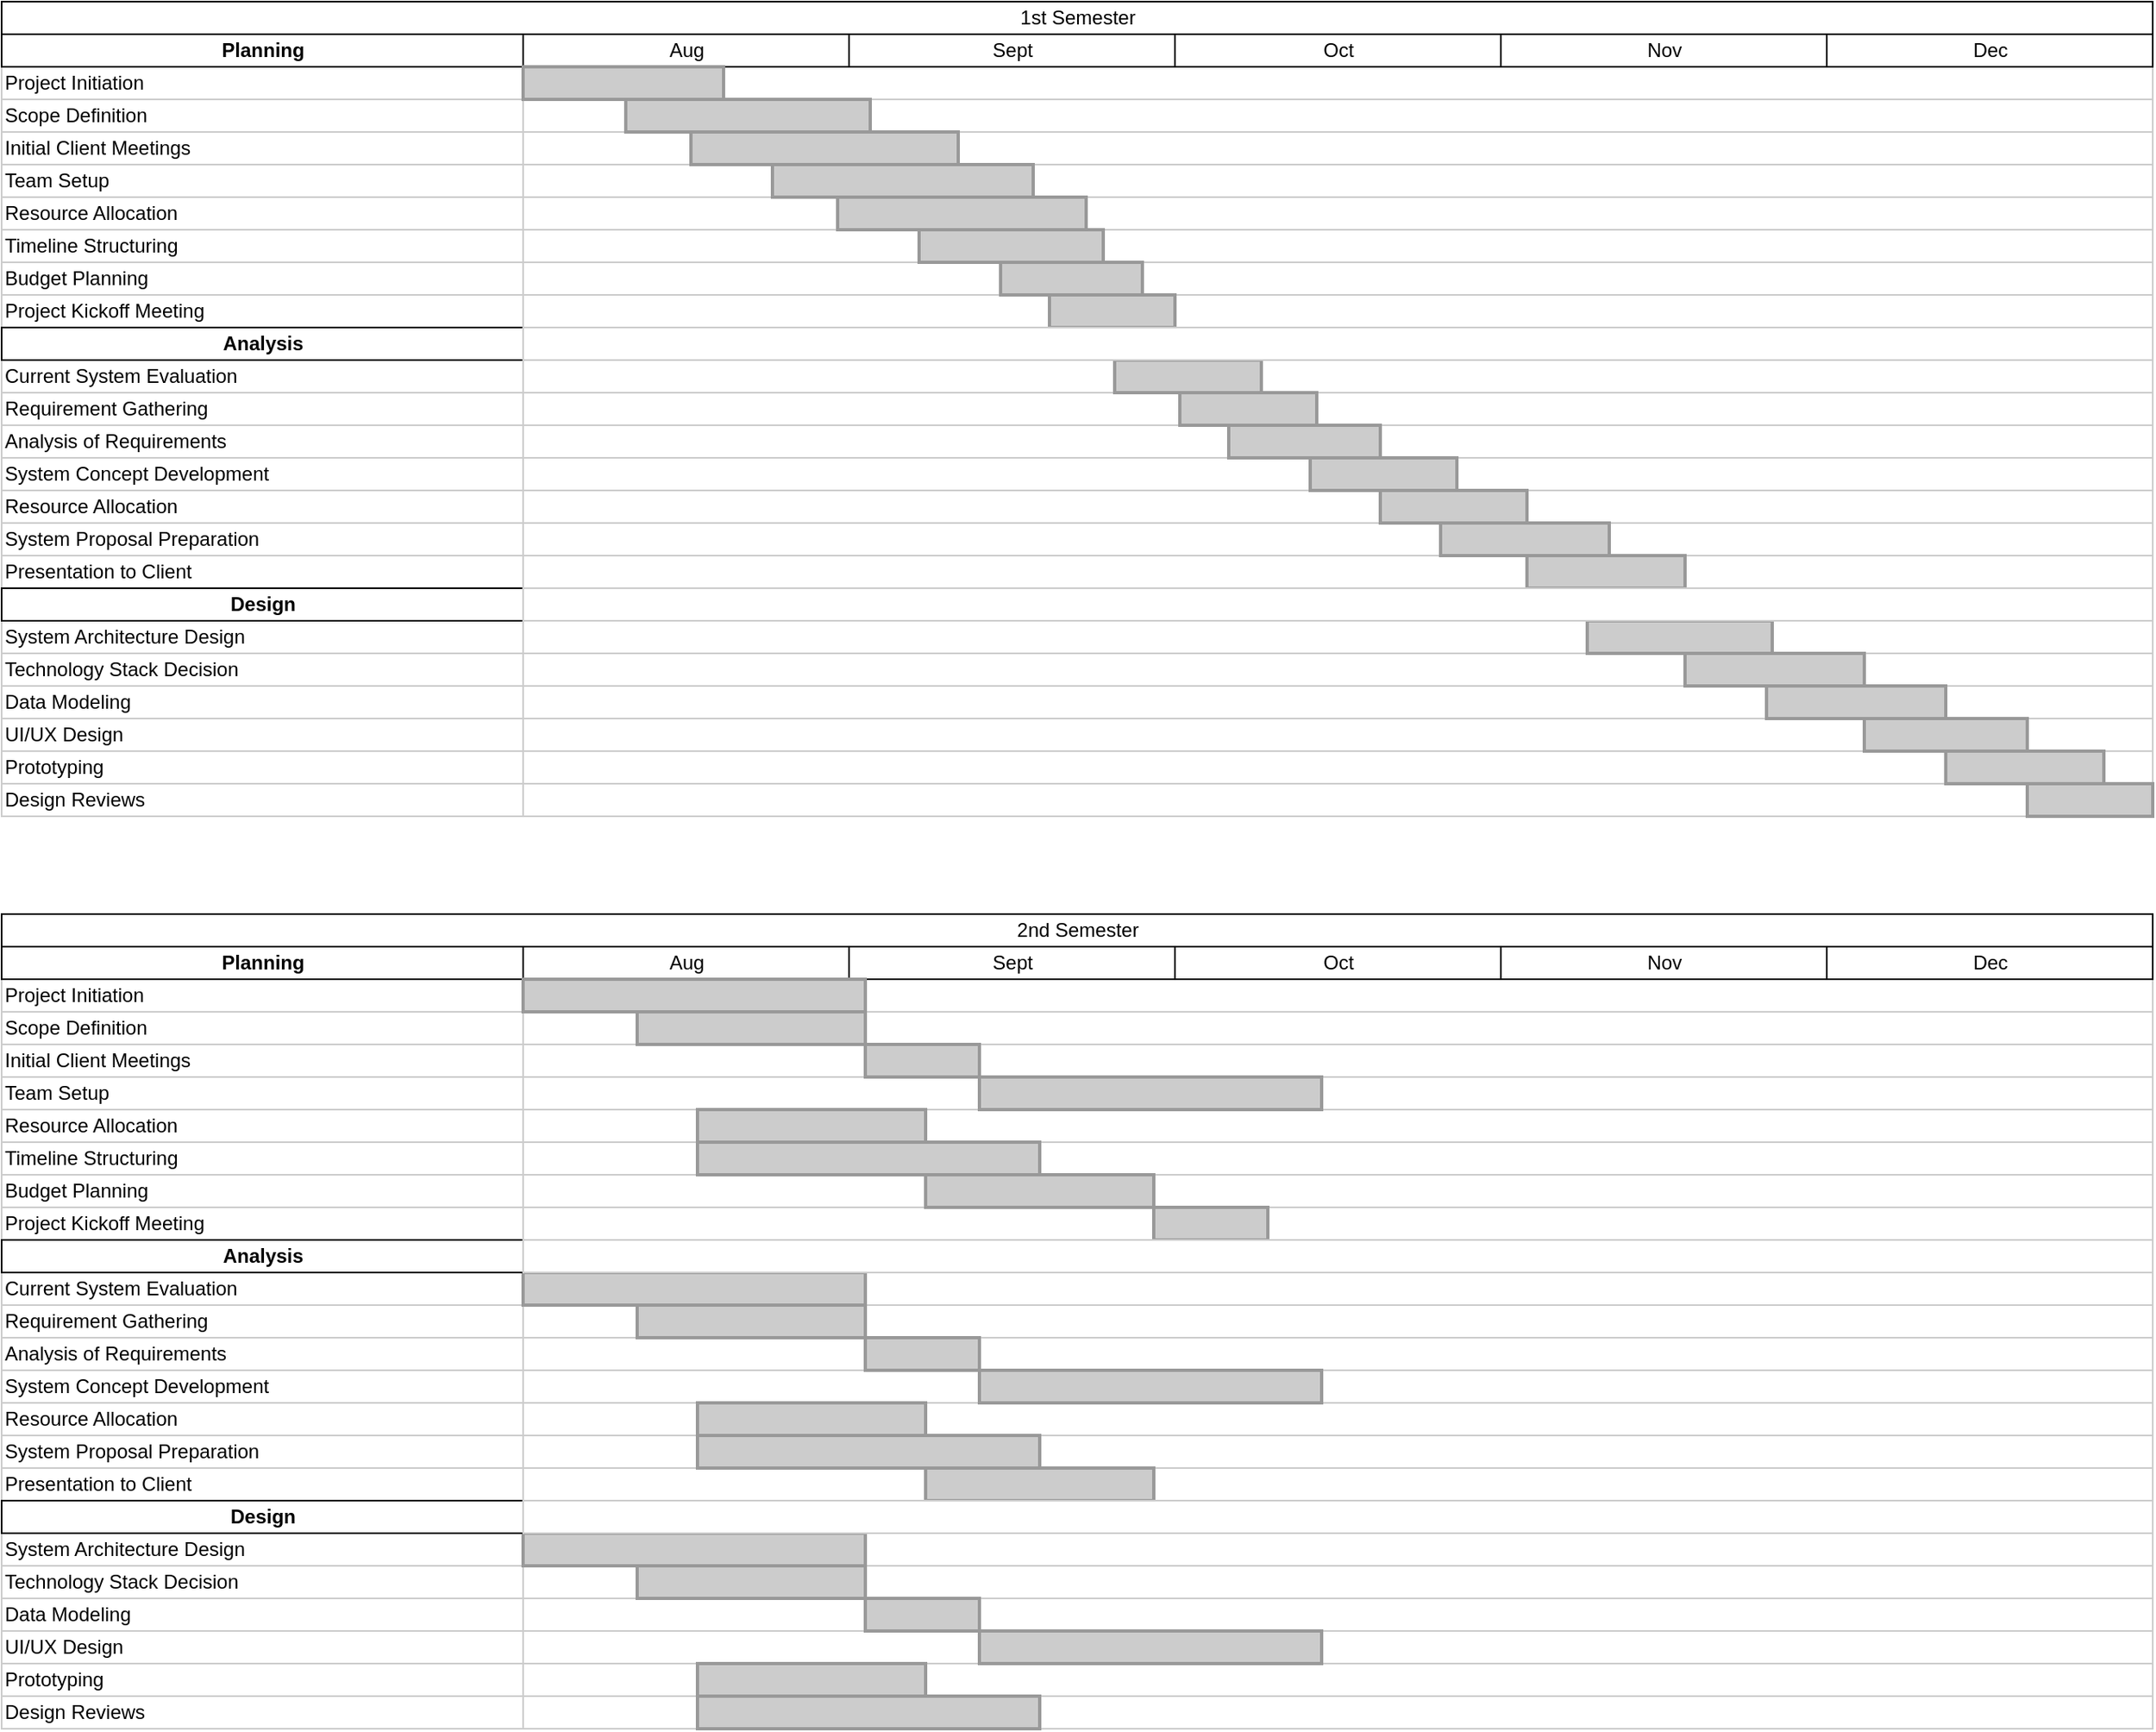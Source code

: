 <mxfile version="24.7.17">
  <diagram name="Page-1" id="fc2ac565-0d4e-3f0d-88b0-a54af1634ed7">
    <mxGraphModel dx="1687" dy="875" grid="1" gridSize="10" guides="1" tooltips="1" connect="0" arrows="1" fold="1" page="1" pageScale="1.5" pageWidth="1169" pageHeight="827" background="none" math="0" shadow="0">
      <root>
        <mxCell id="0" style=";html=1;" />
        <mxCell id="1" style=";html=1;" parent="0" />
        <mxCell id="75" value="Project Initiation" style="align=left;strokeColor=#CCCCCC;html=1;" parent="1" vertex="1">
          <mxGeometry x="297.0" y="210.0" width="320.0" height="20.0" as="geometry" />
        </mxCell>
        <mxCell id="80" value="Scope Definition" style="align=left;strokeColor=#CCCCCC;html=1;" parent="1" vertex="1">
          <mxGeometry x="297" y="230.0" width="320" height="20" as="geometry" />
        </mxCell>
        <mxCell id="85" value="Initial Client Meetings" style="align=left;strokeColor=#CCCCCC;html=1;" parent="1" vertex="1">
          <mxGeometry x="297.0" y="250.0" width="320.0" height="20" as="geometry" />
        </mxCell>
        <mxCell id="90" value="Team Setup" style="align=left;strokeColor=#CCCCCC;html=1;" parent="1" vertex="1">
          <mxGeometry x="297.0" y="270.0" width="320.0" height="20" as="geometry" />
        </mxCell>
        <mxCell id="95" value="Resource Allocation" style="align=left;strokeColor=#CCCCCC;html=1;" parent="1" vertex="1">
          <mxGeometry x="297.0" y="290.0" width="320.0" height="20" as="geometry" />
        </mxCell>
        <mxCell id="100" value="Timeline Structuring" style="align=left;strokeColor=#CCCCCC;html=1;" parent="1" vertex="1">
          <mxGeometry x="297.0" y="310.0" width="320.0" height="20" as="geometry" />
        </mxCell>
        <mxCell id="2" value="&lt;b&gt;Planning&lt;/b&gt;" style="strokeWidth=1;fontStyle=0;html=1;" parent="1" vertex="1">
          <mxGeometry x="297" y="190" width="320" height="20" as="geometry" />
        </mxCell>
        <mxCell id="67c90442a009f359-289" value="Budget Planning" style="align=left;strokeColor=#CCCCCC;html=1;" parent="1" vertex="1">
          <mxGeometry x="297.0" y="330.0" width="320.0" height="20" as="geometry" />
        </mxCell>
        <mxCell id="67c90442a009f359-290" value="Project Kickoff Meeting" style="align=left;strokeColor=#CCCCCC;html=1;" parent="1" vertex="1">
          <mxGeometry x="297.0" y="350.0" width="320.0" height="20" as="geometry" />
        </mxCell>
        <mxCell id="67c90442a009f359-291" value="" style="align=left;strokeColor=#CCCCCC;html=1;" parent="1" vertex="1">
          <mxGeometry x="617" y="210" width="1000" height="20" as="geometry" />
        </mxCell>
        <mxCell id="4" value="Aug" style="strokeWidth=1;fontStyle=0;html=1;" parent="1" vertex="1">
          <mxGeometry x="617" y="190" width="200" height="20" as="geometry" />
        </mxCell>
        <mxCell id="67c90442a009f359-278" value="Sept" style="strokeWidth=1;fontStyle=0;html=1;" parent="1" vertex="1">
          <mxGeometry x="817" y="190" width="200" height="20" as="geometry" />
        </mxCell>
        <mxCell id="67c90442a009f359-279" value="Oct" style="strokeWidth=1;fontStyle=0;html=1;" parent="1" vertex="1">
          <mxGeometry x="1017" y="190" width="200" height="20" as="geometry" />
        </mxCell>
        <mxCell id="67c90442a009f359-280" value="Nov" style="strokeWidth=1;fontStyle=0;html=1;" parent="1" vertex="1">
          <mxGeometry x="1217" y="190" width="200" height="20" as="geometry" />
        </mxCell>
        <mxCell id="67c90442a009f359-281" value="Dec" style="strokeWidth=1;fontStyle=0;html=1;" parent="1" vertex="1">
          <mxGeometry x="1417" y="190" width="200" height="20" as="geometry" />
        </mxCell>
        <mxCell id="67c90442a009f359-292" value="" style="align=left;strokeColor=#CCCCCC;html=1;" parent="1" vertex="1">
          <mxGeometry x="617" y="230" width="1000" height="20" as="geometry" />
        </mxCell>
        <mxCell id="67c90442a009f359-293" value="" style="align=left;strokeColor=#CCCCCC;html=1;" parent="1" vertex="1">
          <mxGeometry x="617" y="250" width="1000" height="20" as="geometry" />
        </mxCell>
        <mxCell id="67c90442a009f359-294" value="" style="align=left;strokeColor=#CCCCCC;html=1;" parent="1" vertex="1">
          <mxGeometry x="617" y="270" width="1000" height="20" as="geometry" />
        </mxCell>
        <mxCell id="67c90442a009f359-295" value="" style="align=left;strokeColor=#CCCCCC;html=1;" parent="1" vertex="1">
          <mxGeometry x="617" y="290" width="1000" height="20" as="geometry" />
        </mxCell>
        <mxCell id="67c90442a009f359-296" value="" style="align=left;strokeColor=#CCCCCC;html=1;" parent="1" vertex="1">
          <mxGeometry x="617" y="310" width="1000" height="20" as="geometry" />
        </mxCell>
        <mxCell id="67c90442a009f359-297" value="" style="align=left;strokeColor=#CCCCCC;html=1;" parent="1" vertex="1">
          <mxGeometry x="617" y="330" width="1000" height="20" as="geometry" />
        </mxCell>
        <mxCell id="67c90442a009f359-298" value="" style="align=left;strokeColor=#CCCCCC;html=1;" parent="1" vertex="1">
          <mxGeometry x="617" y="350" width="1000" height="20" as="geometry" />
        </mxCell>
        <mxCell id="67c90442a009f359-299" value="" style="whiteSpace=wrap;html=1;strokeWidth=2;fillColor=#CCCCCC;gradientColor=none;fontSize=14;align=center;strokeColor=#999999;" parent="1" vertex="1">
          <mxGeometry x="617" y="210" width="123" height="20" as="geometry" />
        </mxCell>
        <mxCell id="67c90442a009f359-300" value="" style="whiteSpace=wrap;html=1;strokeWidth=2;fillColor=#CCCCCC;gradientColor=none;fontSize=14;align=center;strokeColor=#999999;" parent="1" vertex="1">
          <mxGeometry x="680" y="230" width="150" height="20" as="geometry" />
        </mxCell>
        <mxCell id="67c90442a009f359-301" value="" style="whiteSpace=wrap;html=1;strokeWidth=2;fillColor=#CCCCCC;gradientColor=none;fontSize=14;align=center;strokeColor=#999999;" parent="1" vertex="1">
          <mxGeometry x="720" y="250" width="164" height="20" as="geometry" />
        </mxCell>
        <mxCell id="67c90442a009f359-302" value="" style="whiteSpace=wrap;html=1;strokeWidth=2;fillColor=#CCCCCC;gradientColor=none;fontSize=14;align=center;strokeColor=#999999;" parent="1" vertex="1">
          <mxGeometry x="770" y="270" width="160" height="20" as="geometry" />
        </mxCell>
        <mxCell id="67c90442a009f359-303" value="" style="whiteSpace=wrap;html=1;strokeWidth=2;fillColor=#CCCCCC;gradientColor=none;fontSize=14;align=center;strokeColor=#999999;" parent="1" vertex="1">
          <mxGeometry x="810" y="290" width="152.5" height="20" as="geometry" />
        </mxCell>
        <mxCell id="67c90442a009f359-304" value="" style="whiteSpace=wrap;html=1;strokeWidth=2;fillColor=#CCCCCC;gradientColor=none;fontSize=14;align=center;strokeColor=#999999;" parent="1" vertex="1">
          <mxGeometry x="860" y="310" width="113" height="20" as="geometry" />
        </mxCell>
        <mxCell id="67c90442a009f359-305" value="" style="whiteSpace=wrap;html=1;strokeWidth=2;fillColor=#CCCCCC;gradientColor=none;fontSize=14;align=center;strokeColor=#999999;" parent="1" vertex="1">
          <mxGeometry x="910" y="330" width="87" height="20" as="geometry" />
        </mxCell>
        <mxCell id="67c90442a009f359-306" value="" style="whiteSpace=wrap;html=1;strokeWidth=2;fillColor=#CCCCCC;gradientColor=none;fontSize=14;align=center;strokeColor=#999999;" parent="1" vertex="1">
          <mxGeometry x="940" y="350" width="77" height="20" as="geometry" />
        </mxCell>
        <mxCell id="IT2jW9cjP_Kab51hzpos-100" value="1st Semester" style="strokeWidth=1;fontStyle=0;html=1;" vertex="1" parent="1">
          <mxGeometry x="297" y="170" width="1320" height="20" as="geometry" />
        </mxCell>
        <mxCell id="IT2jW9cjP_Kab51hzpos-101" value="Current System Evaluation" style="align=left;strokeColor=#CCCCCC;html=1;" vertex="1" parent="1">
          <mxGeometry x="297.0" y="390.0" width="320.0" height="20.0" as="geometry" />
        </mxCell>
        <mxCell id="IT2jW9cjP_Kab51hzpos-102" value="Requirement Gathering" style="align=left;strokeColor=#CCCCCC;html=1;" vertex="1" parent="1">
          <mxGeometry x="297" y="410.0" width="320" height="20" as="geometry" />
        </mxCell>
        <mxCell id="IT2jW9cjP_Kab51hzpos-103" value="Analysis of Requirements" style="align=left;strokeColor=#CCCCCC;html=1;" vertex="1" parent="1">
          <mxGeometry x="297.0" y="430.0" width="320.0" height="20" as="geometry" />
        </mxCell>
        <mxCell id="IT2jW9cjP_Kab51hzpos-104" value="System Concept Development" style="align=left;strokeColor=#CCCCCC;html=1;" vertex="1" parent="1">
          <mxGeometry x="297.0" y="450.0" width="320.0" height="20" as="geometry" />
        </mxCell>
        <mxCell id="IT2jW9cjP_Kab51hzpos-105" value="Resource Allocation" style="align=left;strokeColor=#CCCCCC;html=1;" vertex="1" parent="1">
          <mxGeometry x="297.0" y="470.0" width="320.0" height="20" as="geometry" />
        </mxCell>
        <mxCell id="IT2jW9cjP_Kab51hzpos-106" value="System Proposal Preparation" style="align=left;strokeColor=#CCCCCC;html=1;" vertex="1" parent="1">
          <mxGeometry x="297.0" y="490.0" width="320.0" height="20" as="geometry" />
        </mxCell>
        <mxCell id="IT2jW9cjP_Kab51hzpos-107" value="Presentation to Client" style="align=left;strokeColor=#CCCCCC;html=1;" vertex="1" parent="1">
          <mxGeometry x="297.0" y="510.0" width="320.0" height="20" as="geometry" />
        </mxCell>
        <mxCell id="IT2jW9cjP_Kab51hzpos-109" value="" style="align=left;strokeColor=#CCCCCC;html=1;" vertex="1" parent="1">
          <mxGeometry x="617" y="390" width="1000" height="20" as="geometry" />
        </mxCell>
        <mxCell id="IT2jW9cjP_Kab51hzpos-110" value="" style="align=left;strokeColor=#CCCCCC;html=1;" vertex="1" parent="1">
          <mxGeometry x="617" y="410" width="1000" height="20" as="geometry" />
        </mxCell>
        <mxCell id="IT2jW9cjP_Kab51hzpos-111" value="" style="align=left;strokeColor=#CCCCCC;html=1;" vertex="1" parent="1">
          <mxGeometry x="617" y="430" width="1000" height="20" as="geometry" />
        </mxCell>
        <mxCell id="IT2jW9cjP_Kab51hzpos-112" value="" style="align=left;strokeColor=#CCCCCC;html=1;" vertex="1" parent="1">
          <mxGeometry x="617" y="450" width="1000" height="20" as="geometry" />
        </mxCell>
        <mxCell id="IT2jW9cjP_Kab51hzpos-113" value="" style="align=left;strokeColor=#CCCCCC;html=1;" vertex="1" parent="1">
          <mxGeometry x="617" y="470" width="1000" height="20" as="geometry" />
        </mxCell>
        <mxCell id="IT2jW9cjP_Kab51hzpos-114" value="" style="align=left;strokeColor=#CCCCCC;html=1;" vertex="1" parent="1">
          <mxGeometry x="617" y="490" width="1000" height="20" as="geometry" />
        </mxCell>
        <mxCell id="IT2jW9cjP_Kab51hzpos-115" value="" style="align=left;strokeColor=#CCCCCC;html=1;" vertex="1" parent="1">
          <mxGeometry x="617" y="510" width="1000" height="20" as="geometry" />
        </mxCell>
        <mxCell id="IT2jW9cjP_Kab51hzpos-117" value="" style="whiteSpace=wrap;html=1;strokeWidth=2;fillColor=#CCCCCC;gradientColor=none;fontSize=14;align=center;strokeColor=#999999;" vertex="1" parent="1">
          <mxGeometry x="980" y="390" width="90" height="20" as="geometry" />
        </mxCell>
        <mxCell id="IT2jW9cjP_Kab51hzpos-118" value="" style="whiteSpace=wrap;html=1;strokeWidth=2;fillColor=#CCCCCC;gradientColor=none;fontSize=14;align=center;strokeColor=#999999;" vertex="1" parent="1">
          <mxGeometry x="1020" y="410" width="84" height="20" as="geometry" />
        </mxCell>
        <mxCell id="IT2jW9cjP_Kab51hzpos-119" value="" style="whiteSpace=wrap;html=1;strokeWidth=2;fillColor=#CCCCCC;gradientColor=none;fontSize=14;align=center;strokeColor=#999999;" vertex="1" parent="1">
          <mxGeometry x="1050" y="430" width="93" height="20" as="geometry" />
        </mxCell>
        <mxCell id="IT2jW9cjP_Kab51hzpos-120" value="" style="whiteSpace=wrap;html=1;strokeWidth=2;fillColor=#CCCCCC;gradientColor=none;fontSize=14;align=center;strokeColor=#999999;" vertex="1" parent="1">
          <mxGeometry x="1100" y="450" width="90" height="20" as="geometry" />
        </mxCell>
        <mxCell id="IT2jW9cjP_Kab51hzpos-121" value="" style="whiteSpace=wrap;html=1;strokeWidth=2;fillColor=#CCCCCC;gradientColor=none;fontSize=14;align=center;strokeColor=#999999;" vertex="1" parent="1">
          <mxGeometry x="1143" y="470" width="90" height="20" as="geometry" />
        </mxCell>
        <mxCell id="IT2jW9cjP_Kab51hzpos-122" value="" style="whiteSpace=wrap;html=1;strokeWidth=2;fillColor=#CCCCCC;gradientColor=none;fontSize=14;align=center;strokeColor=#999999;" vertex="1" parent="1">
          <mxGeometry x="1180" y="490" width="103.5" height="20" as="geometry" />
        </mxCell>
        <mxCell id="IT2jW9cjP_Kab51hzpos-123" value="" style="whiteSpace=wrap;html=1;strokeWidth=2;fillColor=#CCCCCC;gradientColor=none;fontSize=14;align=center;strokeColor=#999999;" vertex="1" parent="1">
          <mxGeometry x="1233" y="510" width="97" height="20" as="geometry" />
        </mxCell>
        <mxCell id="IT2jW9cjP_Kab51hzpos-125" value="&lt;b&gt;Analysis&lt;/b&gt;" style="strokeWidth=1;fontStyle=0;html=1;" vertex="1" parent="1">
          <mxGeometry x="297" y="370" width="320" height="20" as="geometry" />
        </mxCell>
        <mxCell id="IT2jW9cjP_Kab51hzpos-126" value="" style="align=left;strokeColor=#CCCCCC;html=1;flipH=1;" vertex="1" parent="1">
          <mxGeometry x="617" y="370" width="1000" height="20" as="geometry" />
        </mxCell>
        <mxCell id="IT2jW9cjP_Kab51hzpos-127" value="System Architecture Design" style="align=left;strokeColor=#CCCCCC;html=1;" vertex="1" parent="1">
          <mxGeometry x="297.0" y="550.0" width="320.0" height="20.0" as="geometry" />
        </mxCell>
        <mxCell id="IT2jW9cjP_Kab51hzpos-128" value="Technology Stack Decision" style="align=left;strokeColor=#CCCCCC;html=1;" vertex="1" parent="1">
          <mxGeometry x="297" y="570.0" width="320" height="20" as="geometry" />
        </mxCell>
        <mxCell id="IT2jW9cjP_Kab51hzpos-129" value="Data Modeling" style="align=left;strokeColor=#CCCCCC;html=1;" vertex="1" parent="1">
          <mxGeometry x="297.0" y="590.0" width="320.0" height="20" as="geometry" />
        </mxCell>
        <mxCell id="IT2jW9cjP_Kab51hzpos-130" value="UI/UX Design" style="align=left;strokeColor=#CCCCCC;html=1;" vertex="1" parent="1">
          <mxGeometry x="297.0" y="610.0" width="320.0" height="20" as="geometry" />
        </mxCell>
        <mxCell id="IT2jW9cjP_Kab51hzpos-131" value="Prototyping" style="align=left;strokeColor=#CCCCCC;html=1;" vertex="1" parent="1">
          <mxGeometry x="297.0" y="630.0" width="320.0" height="20" as="geometry" />
        </mxCell>
        <mxCell id="IT2jW9cjP_Kab51hzpos-132" value="Design Reviews" style="align=left;strokeColor=#CCCCCC;html=1;" vertex="1" parent="1">
          <mxGeometry x="297.0" y="650.0" width="320.0" height="20" as="geometry" />
        </mxCell>
        <mxCell id="IT2jW9cjP_Kab51hzpos-134" value="" style="align=left;strokeColor=#CCCCCC;html=1;" vertex="1" parent="1">
          <mxGeometry x="617" y="550" width="1000" height="20" as="geometry" />
        </mxCell>
        <mxCell id="IT2jW9cjP_Kab51hzpos-135" value="" style="align=left;strokeColor=#CCCCCC;html=1;" vertex="1" parent="1">
          <mxGeometry x="617" y="570" width="1000" height="20" as="geometry" />
        </mxCell>
        <mxCell id="IT2jW9cjP_Kab51hzpos-136" value="" style="align=left;strokeColor=#CCCCCC;html=1;" vertex="1" parent="1">
          <mxGeometry x="617" y="590" width="1000" height="20" as="geometry" />
        </mxCell>
        <mxCell id="IT2jW9cjP_Kab51hzpos-137" value="" style="align=left;strokeColor=#CCCCCC;html=1;" vertex="1" parent="1">
          <mxGeometry x="617" y="610" width="1000" height="20" as="geometry" />
        </mxCell>
        <mxCell id="IT2jW9cjP_Kab51hzpos-138" value="" style="align=left;strokeColor=#CCCCCC;html=1;" vertex="1" parent="1">
          <mxGeometry x="617" y="630" width="1000" height="20" as="geometry" />
        </mxCell>
        <mxCell id="IT2jW9cjP_Kab51hzpos-139" value="" style="align=left;strokeColor=#CCCCCC;html=1;" vertex="1" parent="1">
          <mxGeometry x="617" y="650" width="1000" height="20" as="geometry" />
        </mxCell>
        <mxCell id="IT2jW9cjP_Kab51hzpos-141" value="" style="whiteSpace=wrap;html=1;strokeWidth=2;fillColor=#CCCCCC;gradientColor=none;fontSize=14;align=center;strokeColor=#999999;" vertex="1" parent="1">
          <mxGeometry x="1270" y="550" width="113.5" height="20" as="geometry" />
        </mxCell>
        <mxCell id="IT2jW9cjP_Kab51hzpos-142" value="" style="whiteSpace=wrap;html=1;strokeWidth=2;fillColor=#CCCCCC;gradientColor=none;fontSize=14;align=center;strokeColor=#999999;" vertex="1" parent="1">
          <mxGeometry x="1330" y="570" width="110" height="20" as="geometry" />
        </mxCell>
        <mxCell id="IT2jW9cjP_Kab51hzpos-143" value="" style="whiteSpace=wrap;html=1;strokeWidth=2;fillColor=#CCCCCC;gradientColor=none;fontSize=14;align=center;strokeColor=#999999;" vertex="1" parent="1">
          <mxGeometry x="1380" y="590" width="110" height="20" as="geometry" />
        </mxCell>
        <mxCell id="IT2jW9cjP_Kab51hzpos-144" value="" style="whiteSpace=wrap;html=1;strokeWidth=2;fillColor=#CCCCCC;gradientColor=none;fontSize=14;align=center;strokeColor=#999999;" vertex="1" parent="1">
          <mxGeometry x="1440" y="610" width="100" height="20" as="geometry" />
        </mxCell>
        <mxCell id="IT2jW9cjP_Kab51hzpos-145" value="" style="whiteSpace=wrap;html=1;strokeWidth=2;fillColor=#CCCCCC;gradientColor=none;fontSize=14;align=center;strokeColor=#999999;" vertex="1" parent="1">
          <mxGeometry x="1490" y="630" width="97" height="20" as="geometry" />
        </mxCell>
        <mxCell id="IT2jW9cjP_Kab51hzpos-146" value="" style="whiteSpace=wrap;html=1;strokeWidth=2;fillColor=#CCCCCC;gradientColor=none;fontSize=14;align=center;strokeColor=#999999;" vertex="1" parent="1">
          <mxGeometry x="1540" y="650" width="77" height="20" as="geometry" />
        </mxCell>
        <mxCell id="IT2jW9cjP_Kab51hzpos-148" value="&lt;b&gt;Design&lt;/b&gt;" style="strokeWidth=1;fontStyle=0;html=1;" vertex="1" parent="1">
          <mxGeometry x="297" y="530" width="320" height="20" as="geometry" />
        </mxCell>
        <mxCell id="IT2jW9cjP_Kab51hzpos-149" value="" style="align=left;strokeColor=#CCCCCC;html=1;flipH=1;" vertex="1" parent="1">
          <mxGeometry x="617" y="530" width="1000" height="20" as="geometry" />
        </mxCell>
        <mxCell id="IT2jW9cjP_Kab51hzpos-150" value="Project Initiation" style="align=left;strokeColor=#CCCCCC;html=1;" vertex="1" parent="1">
          <mxGeometry x="297.0" y="770.0" width="320.0" height="20.0" as="geometry" />
        </mxCell>
        <mxCell id="IT2jW9cjP_Kab51hzpos-151" value="Scope Definition" style="align=left;strokeColor=#CCCCCC;html=1;" vertex="1" parent="1">
          <mxGeometry x="297" y="790.0" width="320" height="20" as="geometry" />
        </mxCell>
        <mxCell id="IT2jW9cjP_Kab51hzpos-152" value="Initial Client Meetings" style="align=left;strokeColor=#CCCCCC;html=1;" vertex="1" parent="1">
          <mxGeometry x="297.0" y="810.0" width="320.0" height="20" as="geometry" />
        </mxCell>
        <mxCell id="IT2jW9cjP_Kab51hzpos-153" value="Team Setup" style="align=left;strokeColor=#CCCCCC;html=1;" vertex="1" parent="1">
          <mxGeometry x="297.0" y="830.0" width="320.0" height="20" as="geometry" />
        </mxCell>
        <mxCell id="IT2jW9cjP_Kab51hzpos-154" value="Resource Allocation" style="align=left;strokeColor=#CCCCCC;html=1;" vertex="1" parent="1">
          <mxGeometry x="297.0" y="850.0" width="320.0" height="20" as="geometry" />
        </mxCell>
        <mxCell id="IT2jW9cjP_Kab51hzpos-155" value="Timeline Structuring" style="align=left;strokeColor=#CCCCCC;html=1;" vertex="1" parent="1">
          <mxGeometry x="297.0" y="870.0" width="320.0" height="20" as="geometry" />
        </mxCell>
        <mxCell id="IT2jW9cjP_Kab51hzpos-156" value="&lt;b&gt;Planning&lt;/b&gt;" style="strokeWidth=1;fontStyle=0;html=1;" vertex="1" parent="1">
          <mxGeometry x="297" y="750" width="320" height="20" as="geometry" />
        </mxCell>
        <mxCell id="IT2jW9cjP_Kab51hzpos-157" value="Budget Planning" style="align=left;strokeColor=#CCCCCC;html=1;" vertex="1" parent="1">
          <mxGeometry x="297.0" y="890.0" width="320.0" height="20" as="geometry" />
        </mxCell>
        <mxCell id="IT2jW9cjP_Kab51hzpos-158" value="Project Kickoff Meeting" style="align=left;strokeColor=#CCCCCC;html=1;" vertex="1" parent="1">
          <mxGeometry x="297.0" y="910.0" width="320.0" height="20" as="geometry" />
        </mxCell>
        <mxCell id="IT2jW9cjP_Kab51hzpos-159" value="" style="align=left;strokeColor=#CCCCCC;html=1;" vertex="1" parent="1">
          <mxGeometry x="617" y="770" width="1000" height="20" as="geometry" />
        </mxCell>
        <mxCell id="IT2jW9cjP_Kab51hzpos-160" value="Aug" style="strokeWidth=1;fontStyle=0;html=1;" vertex="1" parent="1">
          <mxGeometry x="617" y="750" width="200" height="20" as="geometry" />
        </mxCell>
        <mxCell id="IT2jW9cjP_Kab51hzpos-161" value="Sept" style="strokeWidth=1;fontStyle=0;html=1;" vertex="1" parent="1">
          <mxGeometry x="817" y="750" width="200" height="20" as="geometry" />
        </mxCell>
        <mxCell id="IT2jW9cjP_Kab51hzpos-162" value="Oct" style="strokeWidth=1;fontStyle=0;html=1;" vertex="1" parent="1">
          <mxGeometry x="1017" y="750" width="200" height="20" as="geometry" />
        </mxCell>
        <mxCell id="IT2jW9cjP_Kab51hzpos-163" value="Nov" style="strokeWidth=1;fontStyle=0;html=1;" vertex="1" parent="1">
          <mxGeometry x="1217" y="750" width="200" height="20" as="geometry" />
        </mxCell>
        <mxCell id="IT2jW9cjP_Kab51hzpos-164" value="Dec" style="strokeWidth=1;fontStyle=0;html=1;" vertex="1" parent="1">
          <mxGeometry x="1417" y="750" width="200" height="20" as="geometry" />
        </mxCell>
        <mxCell id="IT2jW9cjP_Kab51hzpos-165" value="" style="align=left;strokeColor=#CCCCCC;html=1;" vertex="1" parent="1">
          <mxGeometry x="617" y="790" width="1000" height="20" as="geometry" />
        </mxCell>
        <mxCell id="IT2jW9cjP_Kab51hzpos-166" value="" style="align=left;strokeColor=#CCCCCC;html=1;" vertex="1" parent="1">
          <mxGeometry x="617" y="810" width="1000" height="20" as="geometry" />
        </mxCell>
        <mxCell id="IT2jW9cjP_Kab51hzpos-167" value="" style="align=left;strokeColor=#CCCCCC;html=1;" vertex="1" parent="1">
          <mxGeometry x="617" y="830" width="1000" height="20" as="geometry" />
        </mxCell>
        <mxCell id="IT2jW9cjP_Kab51hzpos-168" value="" style="align=left;strokeColor=#CCCCCC;html=1;" vertex="1" parent="1">
          <mxGeometry x="617" y="850" width="1000" height="20" as="geometry" />
        </mxCell>
        <mxCell id="IT2jW9cjP_Kab51hzpos-169" value="" style="align=left;strokeColor=#CCCCCC;html=1;" vertex="1" parent="1">
          <mxGeometry x="617" y="870" width="1000" height="20" as="geometry" />
        </mxCell>
        <mxCell id="IT2jW9cjP_Kab51hzpos-170" value="" style="align=left;strokeColor=#CCCCCC;html=1;" vertex="1" parent="1">
          <mxGeometry x="617" y="890" width="1000" height="20" as="geometry" />
        </mxCell>
        <mxCell id="IT2jW9cjP_Kab51hzpos-171" value="" style="align=left;strokeColor=#CCCCCC;html=1;" vertex="1" parent="1">
          <mxGeometry x="617" y="910" width="1000" height="20" as="geometry" />
        </mxCell>
        <mxCell id="IT2jW9cjP_Kab51hzpos-172" value="" style="whiteSpace=wrap;html=1;strokeWidth=2;fillColor=#CCCCCC;gradientColor=none;fontSize=14;align=center;strokeColor=#999999;" vertex="1" parent="1">
          <mxGeometry x="617" y="770" width="210" height="20" as="geometry" />
        </mxCell>
        <mxCell id="IT2jW9cjP_Kab51hzpos-173" value="" style="whiteSpace=wrap;html=1;strokeWidth=2;fillColor=#CCCCCC;gradientColor=none;fontSize=14;align=center;strokeColor=#999999;" vertex="1" parent="1">
          <mxGeometry x="687" y="790" width="140" height="20" as="geometry" />
        </mxCell>
        <mxCell id="IT2jW9cjP_Kab51hzpos-174" value="" style="whiteSpace=wrap;html=1;strokeWidth=2;fillColor=#CCCCCC;gradientColor=none;fontSize=14;align=center;strokeColor=#999999;" vertex="1" parent="1">
          <mxGeometry x="827" y="810" width="70" height="20" as="geometry" />
        </mxCell>
        <mxCell id="IT2jW9cjP_Kab51hzpos-175" value="" style="whiteSpace=wrap;html=1;strokeWidth=2;fillColor=#CCCCCC;gradientColor=none;fontSize=14;align=center;strokeColor=#999999;" vertex="1" parent="1">
          <mxGeometry x="897" y="830" width="210" height="20" as="geometry" />
        </mxCell>
        <mxCell id="IT2jW9cjP_Kab51hzpos-176" value="" style="whiteSpace=wrap;html=1;strokeWidth=2;fillColor=#CCCCCC;gradientColor=none;fontSize=14;align=center;strokeColor=#999999;" vertex="1" parent="1">
          <mxGeometry x="724" y="850" width="140" height="20" as="geometry" />
        </mxCell>
        <mxCell id="IT2jW9cjP_Kab51hzpos-177" value="" style="whiteSpace=wrap;html=1;strokeWidth=2;fillColor=#CCCCCC;gradientColor=none;fontSize=14;align=center;strokeColor=#999999;" vertex="1" parent="1">
          <mxGeometry x="724" y="870" width="210" height="20" as="geometry" />
        </mxCell>
        <mxCell id="IT2jW9cjP_Kab51hzpos-178" value="" style="whiteSpace=wrap;html=1;strokeWidth=2;fillColor=#CCCCCC;gradientColor=none;fontSize=14;align=center;strokeColor=#999999;" vertex="1" parent="1">
          <mxGeometry x="864" y="890" width="140" height="20" as="geometry" />
        </mxCell>
        <mxCell id="IT2jW9cjP_Kab51hzpos-179" value="" style="whiteSpace=wrap;html=1;strokeWidth=2;fillColor=#CCCCCC;gradientColor=none;fontSize=14;align=center;strokeColor=#999999;" vertex="1" parent="1">
          <mxGeometry x="1004" y="910" width="70" height="20" as="geometry" />
        </mxCell>
        <mxCell id="IT2jW9cjP_Kab51hzpos-180" value="2nd Semester" style="strokeWidth=1;fontStyle=0;html=1;" vertex="1" parent="1">
          <mxGeometry x="297" y="730" width="1320" height="20" as="geometry" />
        </mxCell>
        <mxCell id="IT2jW9cjP_Kab51hzpos-181" value="Current System Evaluation" style="align=left;strokeColor=#CCCCCC;html=1;" vertex="1" parent="1">
          <mxGeometry x="297.0" y="950.0" width="320.0" height="20.0" as="geometry" />
        </mxCell>
        <mxCell id="IT2jW9cjP_Kab51hzpos-182" value="Requirement Gathering" style="align=left;strokeColor=#CCCCCC;html=1;" vertex="1" parent="1">
          <mxGeometry x="297" y="970.0" width="320" height="20" as="geometry" />
        </mxCell>
        <mxCell id="IT2jW9cjP_Kab51hzpos-183" value="Analysis of Requirements" style="align=left;strokeColor=#CCCCCC;html=1;" vertex="1" parent="1">
          <mxGeometry x="297.0" y="990.0" width="320.0" height="20" as="geometry" />
        </mxCell>
        <mxCell id="IT2jW9cjP_Kab51hzpos-184" value="System Concept Development" style="align=left;strokeColor=#CCCCCC;html=1;" vertex="1" parent="1">
          <mxGeometry x="297.0" y="1010.0" width="320.0" height="20" as="geometry" />
        </mxCell>
        <mxCell id="IT2jW9cjP_Kab51hzpos-185" value="Resource Allocation" style="align=left;strokeColor=#CCCCCC;html=1;" vertex="1" parent="1">
          <mxGeometry x="297.0" y="1030.0" width="320.0" height="20" as="geometry" />
        </mxCell>
        <mxCell id="IT2jW9cjP_Kab51hzpos-186" value="System Proposal Preparation" style="align=left;strokeColor=#CCCCCC;html=1;" vertex="1" parent="1">
          <mxGeometry x="297.0" y="1050.0" width="320.0" height="20" as="geometry" />
        </mxCell>
        <mxCell id="IT2jW9cjP_Kab51hzpos-187" value="Presentation to Client" style="align=left;strokeColor=#CCCCCC;html=1;" vertex="1" parent="1">
          <mxGeometry x="297.0" y="1070.0" width="320.0" height="20" as="geometry" />
        </mxCell>
        <mxCell id="IT2jW9cjP_Kab51hzpos-188" value="" style="align=left;strokeColor=#CCCCCC;html=1;" vertex="1" parent="1">
          <mxGeometry x="617" y="950" width="1000" height="20" as="geometry" />
        </mxCell>
        <mxCell id="IT2jW9cjP_Kab51hzpos-189" value="" style="align=left;strokeColor=#CCCCCC;html=1;" vertex="1" parent="1">
          <mxGeometry x="617" y="970" width="1000" height="20" as="geometry" />
        </mxCell>
        <mxCell id="IT2jW9cjP_Kab51hzpos-190" value="" style="align=left;strokeColor=#CCCCCC;html=1;" vertex="1" parent="1">
          <mxGeometry x="617" y="990" width="1000" height="20" as="geometry" />
        </mxCell>
        <mxCell id="IT2jW9cjP_Kab51hzpos-191" value="" style="align=left;strokeColor=#CCCCCC;html=1;" vertex="1" parent="1">
          <mxGeometry x="617" y="1010" width="1000" height="20" as="geometry" />
        </mxCell>
        <mxCell id="IT2jW9cjP_Kab51hzpos-192" value="" style="align=left;strokeColor=#CCCCCC;html=1;" vertex="1" parent="1">
          <mxGeometry x="617" y="1030" width="1000" height="20" as="geometry" />
        </mxCell>
        <mxCell id="IT2jW9cjP_Kab51hzpos-193" value="" style="align=left;strokeColor=#CCCCCC;html=1;" vertex="1" parent="1">
          <mxGeometry x="617" y="1050" width="1000" height="20" as="geometry" />
        </mxCell>
        <mxCell id="IT2jW9cjP_Kab51hzpos-194" value="" style="align=left;strokeColor=#CCCCCC;html=1;" vertex="1" parent="1">
          <mxGeometry x="617" y="1070" width="1000" height="20" as="geometry" />
        </mxCell>
        <mxCell id="IT2jW9cjP_Kab51hzpos-195" value="" style="whiteSpace=wrap;html=1;strokeWidth=2;fillColor=#CCCCCC;gradientColor=none;fontSize=14;align=center;strokeColor=#999999;" vertex="1" parent="1">
          <mxGeometry x="617" y="950" width="210" height="20" as="geometry" />
        </mxCell>
        <mxCell id="IT2jW9cjP_Kab51hzpos-196" value="" style="whiteSpace=wrap;html=1;strokeWidth=2;fillColor=#CCCCCC;gradientColor=none;fontSize=14;align=center;strokeColor=#999999;" vertex="1" parent="1">
          <mxGeometry x="687" y="970" width="140" height="20" as="geometry" />
        </mxCell>
        <mxCell id="IT2jW9cjP_Kab51hzpos-197" value="" style="whiteSpace=wrap;html=1;strokeWidth=2;fillColor=#CCCCCC;gradientColor=none;fontSize=14;align=center;strokeColor=#999999;" vertex="1" parent="1">
          <mxGeometry x="827" y="990" width="70" height="20" as="geometry" />
        </mxCell>
        <mxCell id="IT2jW9cjP_Kab51hzpos-198" value="" style="whiteSpace=wrap;html=1;strokeWidth=2;fillColor=#CCCCCC;gradientColor=none;fontSize=14;align=center;strokeColor=#999999;" vertex="1" parent="1">
          <mxGeometry x="897" y="1010" width="210" height="20" as="geometry" />
        </mxCell>
        <mxCell id="IT2jW9cjP_Kab51hzpos-199" value="" style="whiteSpace=wrap;html=1;strokeWidth=2;fillColor=#CCCCCC;gradientColor=none;fontSize=14;align=center;strokeColor=#999999;" vertex="1" parent="1">
          <mxGeometry x="724" y="1030" width="140" height="20" as="geometry" />
        </mxCell>
        <mxCell id="IT2jW9cjP_Kab51hzpos-200" value="" style="whiteSpace=wrap;html=1;strokeWidth=2;fillColor=#CCCCCC;gradientColor=none;fontSize=14;align=center;strokeColor=#999999;" vertex="1" parent="1">
          <mxGeometry x="724" y="1050" width="210" height="20" as="geometry" />
        </mxCell>
        <mxCell id="IT2jW9cjP_Kab51hzpos-201" value="" style="whiteSpace=wrap;html=1;strokeWidth=2;fillColor=#CCCCCC;gradientColor=none;fontSize=14;align=center;strokeColor=#999999;" vertex="1" parent="1">
          <mxGeometry x="864" y="1070" width="140" height="20" as="geometry" />
        </mxCell>
        <mxCell id="IT2jW9cjP_Kab51hzpos-202" value="&lt;b&gt;Analysis&lt;/b&gt;" style="strokeWidth=1;fontStyle=0;html=1;" vertex="1" parent="1">
          <mxGeometry x="297" y="930" width="320" height="20" as="geometry" />
        </mxCell>
        <mxCell id="IT2jW9cjP_Kab51hzpos-203" value="" style="align=left;strokeColor=#CCCCCC;html=1;flipH=1;" vertex="1" parent="1">
          <mxGeometry x="617" y="930" width="1000" height="20" as="geometry" />
        </mxCell>
        <mxCell id="IT2jW9cjP_Kab51hzpos-204" value="System Architecture Design" style="align=left;strokeColor=#CCCCCC;html=1;" vertex="1" parent="1">
          <mxGeometry x="297.0" y="1110.0" width="320.0" height="20.0" as="geometry" />
        </mxCell>
        <mxCell id="IT2jW9cjP_Kab51hzpos-205" value="Technology Stack Decision" style="align=left;strokeColor=#CCCCCC;html=1;" vertex="1" parent="1">
          <mxGeometry x="297" y="1130.0" width="320" height="20" as="geometry" />
        </mxCell>
        <mxCell id="IT2jW9cjP_Kab51hzpos-206" value="Data Modeling" style="align=left;strokeColor=#CCCCCC;html=1;" vertex="1" parent="1">
          <mxGeometry x="297.0" y="1150.0" width="320.0" height="20" as="geometry" />
        </mxCell>
        <mxCell id="IT2jW9cjP_Kab51hzpos-207" value="UI/UX Design" style="align=left;strokeColor=#CCCCCC;html=1;" vertex="1" parent="1">
          <mxGeometry x="297.0" y="1170.0" width="320.0" height="20" as="geometry" />
        </mxCell>
        <mxCell id="IT2jW9cjP_Kab51hzpos-208" value="Prototyping" style="align=left;strokeColor=#CCCCCC;html=1;" vertex="1" parent="1">
          <mxGeometry x="297.0" y="1190.0" width="320.0" height="20" as="geometry" />
        </mxCell>
        <mxCell id="IT2jW9cjP_Kab51hzpos-209" value="Design Reviews" style="align=left;strokeColor=#CCCCCC;html=1;" vertex="1" parent="1">
          <mxGeometry x="297.0" y="1210.0" width="320.0" height="20" as="geometry" />
        </mxCell>
        <mxCell id="IT2jW9cjP_Kab51hzpos-210" value="" style="align=left;strokeColor=#CCCCCC;html=1;" vertex="1" parent="1">
          <mxGeometry x="617" y="1110" width="1000" height="20" as="geometry" />
        </mxCell>
        <mxCell id="IT2jW9cjP_Kab51hzpos-211" value="" style="align=left;strokeColor=#CCCCCC;html=1;" vertex="1" parent="1">
          <mxGeometry x="617" y="1130" width="1000" height="20" as="geometry" />
        </mxCell>
        <mxCell id="IT2jW9cjP_Kab51hzpos-212" value="" style="align=left;strokeColor=#CCCCCC;html=1;" vertex="1" parent="1">
          <mxGeometry x="617" y="1150" width="1000" height="20" as="geometry" />
        </mxCell>
        <mxCell id="IT2jW9cjP_Kab51hzpos-213" value="" style="align=left;strokeColor=#CCCCCC;html=1;" vertex="1" parent="1">
          <mxGeometry x="617" y="1170" width="1000" height="20" as="geometry" />
        </mxCell>
        <mxCell id="IT2jW9cjP_Kab51hzpos-214" value="" style="align=left;strokeColor=#CCCCCC;html=1;" vertex="1" parent="1">
          <mxGeometry x="617" y="1190" width="1000" height="20" as="geometry" />
        </mxCell>
        <mxCell id="IT2jW9cjP_Kab51hzpos-215" value="" style="align=left;strokeColor=#CCCCCC;html=1;" vertex="1" parent="1">
          <mxGeometry x="617" y="1210" width="1000" height="20" as="geometry" />
        </mxCell>
        <mxCell id="IT2jW9cjP_Kab51hzpos-216" value="" style="whiteSpace=wrap;html=1;strokeWidth=2;fillColor=#CCCCCC;gradientColor=none;fontSize=14;align=center;strokeColor=#999999;" vertex="1" parent="1">
          <mxGeometry x="617" y="1110" width="210" height="20" as="geometry" />
        </mxCell>
        <mxCell id="IT2jW9cjP_Kab51hzpos-217" value="" style="whiteSpace=wrap;html=1;strokeWidth=2;fillColor=#CCCCCC;gradientColor=none;fontSize=14;align=center;strokeColor=#999999;" vertex="1" parent="1">
          <mxGeometry x="687" y="1130" width="140" height="20" as="geometry" />
        </mxCell>
        <mxCell id="IT2jW9cjP_Kab51hzpos-218" value="" style="whiteSpace=wrap;html=1;strokeWidth=2;fillColor=#CCCCCC;gradientColor=none;fontSize=14;align=center;strokeColor=#999999;" vertex="1" parent="1">
          <mxGeometry x="827" y="1150" width="70" height="20" as="geometry" />
        </mxCell>
        <mxCell id="IT2jW9cjP_Kab51hzpos-219" value="" style="whiteSpace=wrap;html=1;strokeWidth=2;fillColor=#CCCCCC;gradientColor=none;fontSize=14;align=center;strokeColor=#999999;" vertex="1" parent="1">
          <mxGeometry x="897" y="1170" width="210" height="20" as="geometry" />
        </mxCell>
        <mxCell id="IT2jW9cjP_Kab51hzpos-220" value="" style="whiteSpace=wrap;html=1;strokeWidth=2;fillColor=#CCCCCC;gradientColor=none;fontSize=14;align=center;strokeColor=#999999;" vertex="1" parent="1">
          <mxGeometry x="724" y="1190" width="140" height="20" as="geometry" />
        </mxCell>
        <mxCell id="IT2jW9cjP_Kab51hzpos-221" value="" style="whiteSpace=wrap;html=1;strokeWidth=2;fillColor=#CCCCCC;gradientColor=none;fontSize=14;align=center;strokeColor=#999999;" vertex="1" parent="1">
          <mxGeometry x="724" y="1210" width="210" height="20" as="geometry" />
        </mxCell>
        <mxCell id="IT2jW9cjP_Kab51hzpos-222" value="&lt;b&gt;Design&lt;/b&gt;" style="strokeWidth=1;fontStyle=0;html=1;" vertex="1" parent="1">
          <mxGeometry x="297" y="1090" width="320" height="20" as="geometry" />
        </mxCell>
        <mxCell id="IT2jW9cjP_Kab51hzpos-223" value="" style="align=left;strokeColor=#CCCCCC;html=1;flipH=1;" vertex="1" parent="1">
          <mxGeometry x="617" y="1090" width="1000" height="20" as="geometry" />
        </mxCell>
      </root>
    </mxGraphModel>
  </diagram>
</mxfile>
